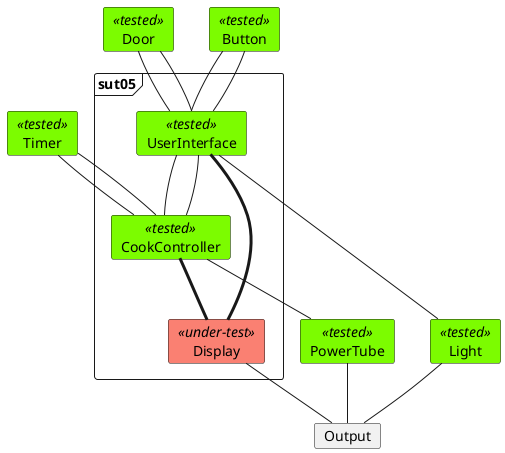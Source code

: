 @startuml sut05

'Testing colors:
skinparam card{
    backgroundColor<<tested>> lawngreen
    backgroundColor<<under-test>> salmon
    backgroundColor<<test>> salmon
    backgroundColor<<fake>> gold
}

'0.
    card Door<<tested>>
    card Button<<tested>>
    card Timer<<tested>>

'1.
frame sut05{
    card UserInterface<<tested>>

'2.
    card CookController<<tested>>

    card Display<<under-test>>
}
    card Light<<tested>>

'3.

    card PowerTube<<tested>>

'4 
    card Output

'Relations projects
' 0. to 1.
Door -- UserInterface
Door -- UserInterface

Button -- UserInterface
Button -- UserInterface


'Relations CookController:
'1.
UserInterface -- CookController
UserInterface -- CookController
'1. to 3.
'Door - CookController

Timer -- CookController 
Timer -- CookController 

CookController -- PowerTube

'1. to 2.
UserInterface -[thickness=3]- Display
UserInterface -- Light
CookController -[thickness=3]- Display


' Relations 2. to 3.
Light -- Output
Display -- Output
PowerTube -- Output



@enduml